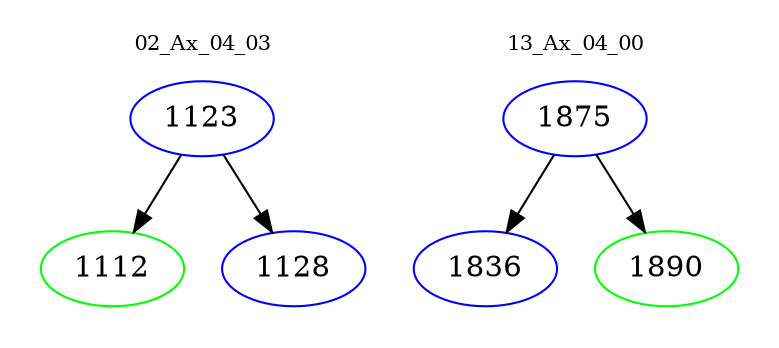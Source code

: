 digraph{
subgraph cluster_0 {
color = white
label = "02_Ax_04_03";
fontsize=10;
T0_1123 [label="1123", color="blue"]
T0_1123 -> T0_1112 [color="black"]
T0_1112 [label="1112", color="green"]
T0_1123 -> T0_1128 [color="black"]
T0_1128 [label="1128", color="blue"]
}
subgraph cluster_1 {
color = white
label = "13_Ax_04_00";
fontsize=10;
T1_1875 [label="1875", color="blue"]
T1_1875 -> T1_1836 [color="black"]
T1_1836 [label="1836", color="blue"]
T1_1875 -> T1_1890 [color="black"]
T1_1890 [label="1890", color="green"]
}
}
